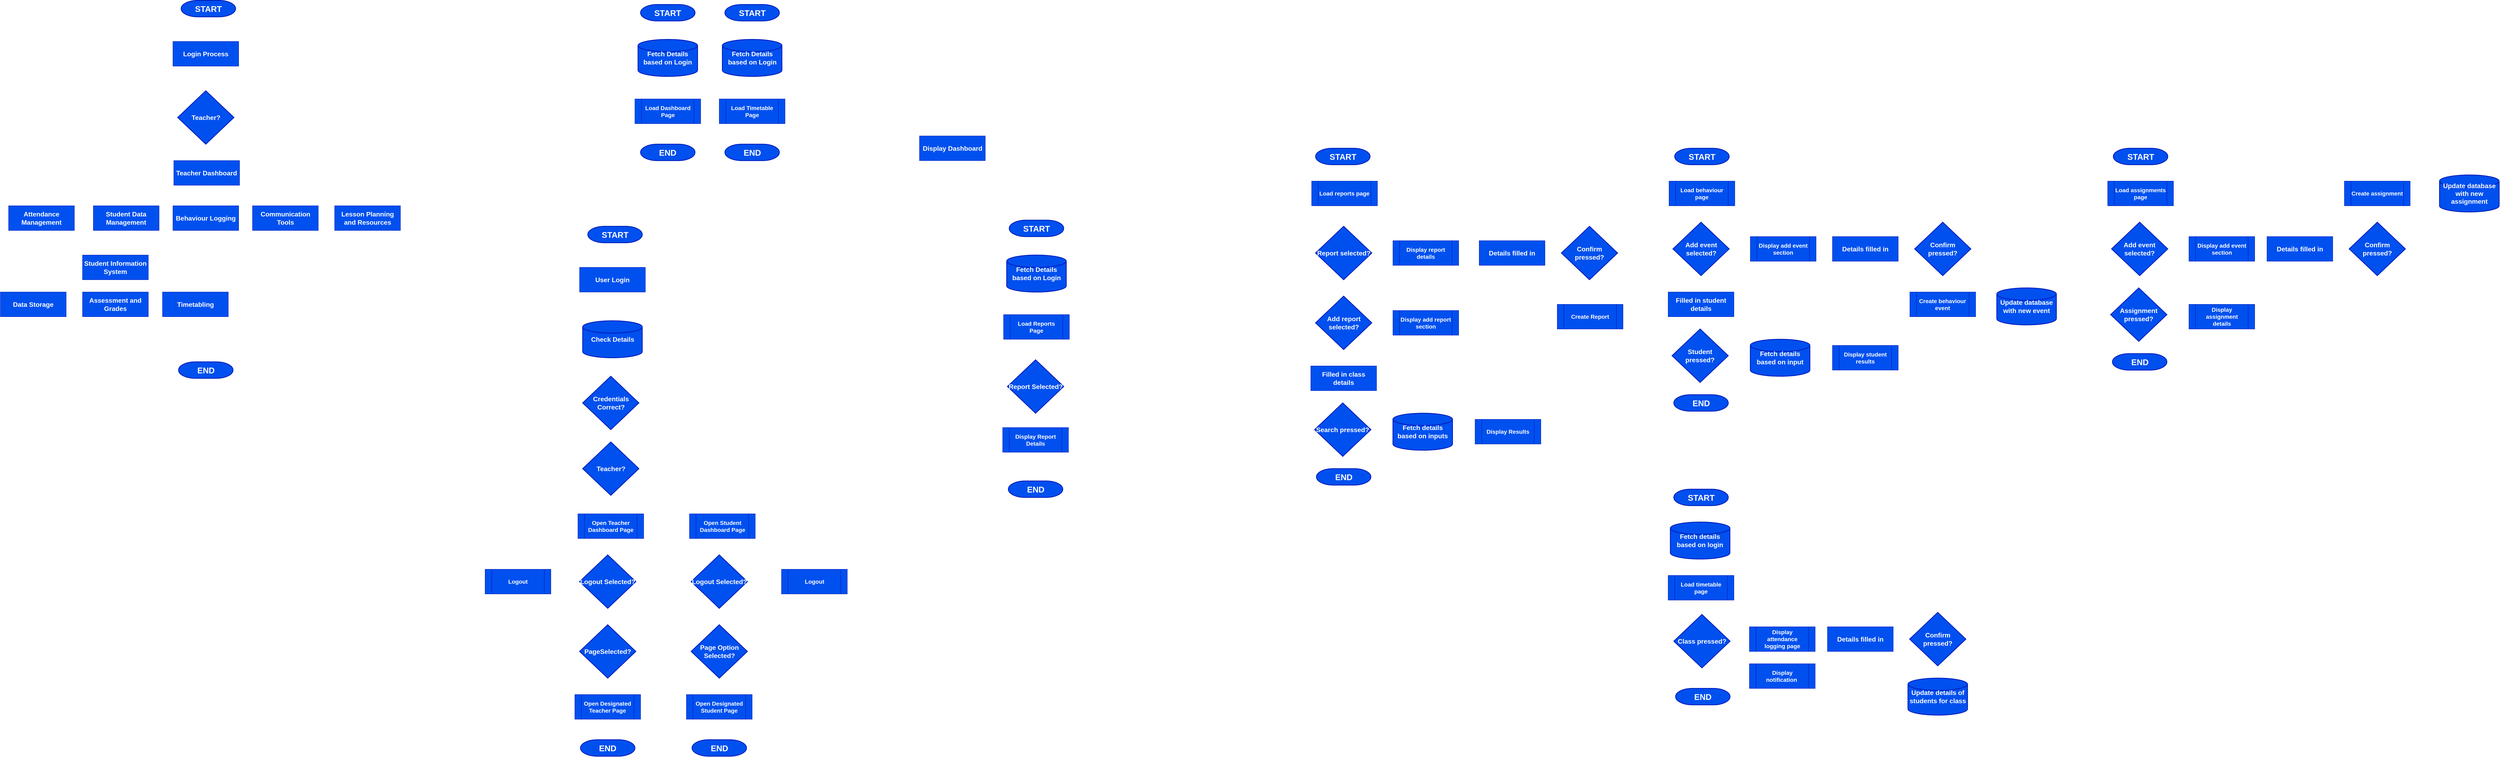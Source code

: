 <mxfile version="24.7.17">
  <diagram id="C5RBs43oDa-KdzZeNtuy" name="Page-1">
    <mxGraphModel dx="1235" dy="731" grid="1" gridSize="10" guides="1" tooltips="1" connect="1" arrows="1" fold="1" page="1" pageScale="1" pageWidth="20000" pageHeight="10000" math="0" shadow="0">
      <root>
        <mxCell id="WIyWlLk6GJQsqaUBKTNV-0" />
        <mxCell id="WIyWlLk6GJQsqaUBKTNV-1" parent="WIyWlLk6GJQsqaUBKTNV-0" />
        <mxCell id="wEkXQ4gLbD2AFTfThGzP-2" value="&lt;font style=&quot;font-size: 16px;&quot;&gt;&lt;b&gt;User Login&lt;/b&gt;&lt;/font&gt;" style="rounded=0;whiteSpace=wrap;html=1;fillColor=#0050ef;strokeColor=#001DBC;fontColor=#ffffff;" parent="WIyWlLk6GJQsqaUBKTNV-1" vertex="1">
          <mxGeometry x="4730" y="5550" width="160" height="60" as="geometry" />
        </mxCell>
        <mxCell id="wEkXQ4gLbD2AFTfThGzP-4" value="&lt;font style=&quot;font-size: 16px;&quot;&gt;&lt;b&gt;Check Details&lt;/b&gt;&lt;/font&gt;" style="strokeWidth=2;html=1;shape=mxgraph.flowchart.database;whiteSpace=wrap;fillColor=#0050ef;strokeColor=#001DBC;fontColor=#ffffff;" parent="WIyWlLk6GJQsqaUBKTNV-1" vertex="1">
          <mxGeometry x="4737.5" y="5680" width="145" height="90" as="geometry" />
        </mxCell>
        <mxCell id="wEkXQ4gLbD2AFTfThGzP-6" value="&lt;span style=&quot;font-size: 16px;&quot;&gt;&lt;b&gt;Display Dashboard&lt;/b&gt;&lt;/span&gt;" style="rounded=0;whiteSpace=wrap;html=1;fillColor=#0050ef;strokeColor=#001DBC;fontColor=#ffffff;" parent="WIyWlLk6GJQsqaUBKTNV-1" vertex="1">
          <mxGeometry x="5557.5" y="5230" width="160" height="60" as="geometry" />
        </mxCell>
        <mxCell id="wEkXQ4gLbD2AFTfThGzP-7" value="&lt;span style=&quot;font-size: 16px;&quot;&gt;&lt;b&gt;Attendance Management&lt;/b&gt;&lt;/span&gt;" style="rounded=0;whiteSpace=wrap;html=1;fillColor=#0050ef;strokeColor=#001DBC;fontColor=#ffffff;" parent="WIyWlLk6GJQsqaUBKTNV-1" vertex="1">
          <mxGeometry x="3340" y="5400" width="160" height="60" as="geometry" />
        </mxCell>
        <mxCell id="wEkXQ4gLbD2AFTfThGzP-8" value="&lt;span style=&quot;font-size: 16px;&quot;&gt;&lt;b&gt;Student Data Management&lt;/b&gt;&lt;/span&gt;" style="rounded=0;whiteSpace=wrap;html=1;fillColor=#0050ef;strokeColor=#001DBC;fontColor=#ffffff;" parent="WIyWlLk6GJQsqaUBKTNV-1" vertex="1">
          <mxGeometry x="3546.25" y="5400" width="160" height="60" as="geometry" />
        </mxCell>
        <mxCell id="wEkXQ4gLbD2AFTfThGzP-9" value="&lt;span style=&quot;font-size: 16px;&quot;&gt;&lt;b&gt;Behaviour Logging&lt;/b&gt;&lt;/span&gt;" style="rounded=0;whiteSpace=wrap;html=1;fillColor=#0050ef;strokeColor=#001DBC;fontColor=#ffffff;" parent="WIyWlLk6GJQsqaUBKTNV-1" vertex="1">
          <mxGeometry x="3740" y="5400" width="160" height="60" as="geometry" />
        </mxCell>
        <mxCell id="wEkXQ4gLbD2AFTfThGzP-10" value="&lt;span style=&quot;font-size: 16px;&quot;&gt;&lt;b&gt;Communication Tools&lt;/b&gt;&lt;/span&gt;" style="rounded=0;whiteSpace=wrap;html=1;fillColor=#0050ef;strokeColor=#001DBC;fontColor=#ffffff;" parent="WIyWlLk6GJQsqaUBKTNV-1" vertex="1">
          <mxGeometry x="3933.75" y="5400" width="160" height="60" as="geometry" />
        </mxCell>
        <mxCell id="wEkXQ4gLbD2AFTfThGzP-11" value="&lt;span style=&quot;font-size: 16px;&quot;&gt;&lt;b&gt;Lesson Planning and Resources&lt;/b&gt;&lt;/span&gt;" style="rounded=0;whiteSpace=wrap;html=1;fillColor=#0050ef;strokeColor=#001DBC;fontColor=#ffffff;" parent="WIyWlLk6GJQsqaUBKTNV-1" vertex="1">
          <mxGeometry x="4133.75" y="5400" width="160" height="60" as="geometry" />
        </mxCell>
        <mxCell id="wEkXQ4gLbD2AFTfThGzP-12" value="&lt;span style=&quot;font-size: 16px;&quot;&gt;&lt;b&gt;Student Information System&lt;/b&gt;&lt;/span&gt;" style="rounded=0;whiteSpace=wrap;html=1;fillColor=#0050ef;strokeColor=#001DBC;fontColor=#ffffff;" parent="WIyWlLk6GJQsqaUBKTNV-1" vertex="1">
          <mxGeometry x="3520" y="5520" width="160" height="60" as="geometry" />
        </mxCell>
        <mxCell id="wEkXQ4gLbD2AFTfThGzP-13" value="&lt;span style=&quot;font-size: 16px;&quot;&gt;&lt;b&gt;Data Storage&lt;/b&gt;&lt;/span&gt;" style="rounded=0;whiteSpace=wrap;html=1;fillColor=#0050ef;strokeColor=#001DBC;fontColor=#ffffff;" parent="WIyWlLk6GJQsqaUBKTNV-1" vertex="1">
          <mxGeometry x="3320" y="5610" width="160" height="60" as="geometry" />
        </mxCell>
        <mxCell id="wEkXQ4gLbD2AFTfThGzP-14" value="&lt;span style=&quot;font-size: 16px;&quot;&gt;&lt;b&gt;Assessment and Grades&lt;/b&gt;&lt;/span&gt;" style="rounded=0;whiteSpace=wrap;html=1;fillColor=#0050ef;strokeColor=#001DBC;fontColor=#ffffff;" parent="WIyWlLk6GJQsqaUBKTNV-1" vertex="1">
          <mxGeometry x="3520" y="5610" width="160" height="60" as="geometry" />
        </mxCell>
        <mxCell id="wEkXQ4gLbD2AFTfThGzP-15" value="&lt;span style=&quot;font-size: 16px;&quot;&gt;&lt;b&gt;Timetabling&lt;/b&gt;&lt;/span&gt;" style="rounded=0;whiteSpace=wrap;html=1;fillColor=#0050ef;strokeColor=#001DBC;fontColor=#ffffff;" parent="WIyWlLk6GJQsqaUBKTNV-1" vertex="1">
          <mxGeometry x="3714.68" y="5610" width="160" height="60" as="geometry" />
        </mxCell>
        <mxCell id="wEkXQ4gLbD2AFTfThGzP-18" value="&lt;span style=&quot;font-size: 20px;&quot;&gt;&lt;b&gt;START&lt;/b&gt;&lt;/span&gt;" style="strokeWidth=2;html=1;shape=mxgraph.flowchart.terminator;whiteSpace=wrap;fillColor=#0050ef;strokeColor=#001DBC;fontColor=#ffffff;" parent="WIyWlLk6GJQsqaUBKTNV-1" vertex="1">
          <mxGeometry x="4750" y="5450" width="132.5" height="40" as="geometry" />
        </mxCell>
        <mxCell id="wEkXQ4gLbD2AFTfThGzP-19" value="&lt;font style=&quot;font-size: 16px;&quot;&gt;&lt;b&gt;Credentials Correct?&lt;/b&gt;&lt;/font&gt;" style="strokeWidth=2;html=1;shape=mxgraph.flowchart.decision;whiteSpace=wrap;fillColor=#0050ef;strokeColor=#001DBC;fontColor=#ffffff;" parent="WIyWlLk6GJQsqaUBKTNV-1" vertex="1">
          <mxGeometry x="4737.5" y="5815" width="136.87" height="130" as="geometry" />
        </mxCell>
        <mxCell id="wEkXQ4gLbD2AFTfThGzP-22" value="&lt;font style=&quot;font-size: 14px;&quot;&gt;&lt;b&gt;Open Teacher Dashboard Page&lt;/b&gt;&lt;/font&gt;" style="shape=process;whiteSpace=wrap;html=1;backgroundOutline=1;fillColor=#0050ef;strokeColor=#001DBC;fontColor=#ffffff;" parent="WIyWlLk6GJQsqaUBKTNV-1" vertex="1">
          <mxGeometry x="4725.94" y="6150" width="160" height="60" as="geometry" />
        </mxCell>
        <mxCell id="wEkXQ4gLbD2AFTfThGzP-24" value="&lt;span style=&quot;font-size: 16px;&quot;&gt;&lt;b&gt;Logout Selected?&lt;/b&gt;&lt;/span&gt;" style="strokeWidth=2;html=1;shape=mxgraph.flowchart.decision;whiteSpace=wrap;fillColor=#0050ef;strokeColor=#001DBC;fontColor=#ffffff;" parent="WIyWlLk6GJQsqaUBKTNV-1" vertex="1">
          <mxGeometry x="4730" y="6250" width="136.87" height="130" as="geometry" />
        </mxCell>
        <mxCell id="wEkXQ4gLbD2AFTfThGzP-25" value="&lt;span style=&quot;font-size: 14px;&quot;&gt;&lt;b&gt;Logout&lt;/b&gt;&lt;/span&gt;" style="shape=process;whiteSpace=wrap;html=1;backgroundOutline=1;fillColor=#0050ef;strokeColor=#001DBC;fontColor=#ffffff;" parent="WIyWlLk6GJQsqaUBKTNV-1" vertex="1">
          <mxGeometry x="4500" y="6285" width="160" height="60" as="geometry" />
        </mxCell>
        <mxCell id="wEkXQ4gLbD2AFTfThGzP-28" value="&lt;span style=&quot;font-size: 16px;&quot;&gt;&lt;b&gt;PageSelected?&lt;/b&gt;&lt;/span&gt;" style="strokeWidth=2;html=1;shape=mxgraph.flowchart.decision;whiteSpace=wrap;fillColor=#0050ef;strokeColor=#001DBC;fontColor=#ffffff;" parent="WIyWlLk6GJQsqaUBKTNV-1" vertex="1">
          <mxGeometry x="4730" y="6420" width="136.87" height="130" as="geometry" />
        </mxCell>
        <mxCell id="wEkXQ4gLbD2AFTfThGzP-29" value="&lt;span style=&quot;font-size: 14px;&quot;&gt;&lt;b&gt;Open Designated Teacher Page&lt;/b&gt;&lt;/span&gt;" style="shape=process;whiteSpace=wrap;html=1;backgroundOutline=1;fillColor=#0050ef;strokeColor=#001DBC;fontColor=#ffffff;" parent="WIyWlLk6GJQsqaUBKTNV-1" vertex="1">
          <mxGeometry x="4718.43" y="6590" width="160" height="60" as="geometry" />
        </mxCell>
        <mxCell id="wEkXQ4gLbD2AFTfThGzP-30" value="&lt;span style=&quot;font-size: 20px;&quot;&gt;&lt;b&gt;END&lt;/b&gt;&lt;/span&gt;" style="strokeWidth=2;html=1;shape=mxgraph.flowchart.terminator;whiteSpace=wrap;fillColor=#0050ef;strokeColor=#001DBC;fontColor=#ffffff;" parent="WIyWlLk6GJQsqaUBKTNV-1" vertex="1">
          <mxGeometry x="4732.18" y="6700" width="132.5" height="40" as="geometry" />
        </mxCell>
        <mxCell id="wEkXQ4gLbD2AFTfThGzP-32" value="&lt;span style=&quot;font-size: 16px;&quot;&gt;&lt;b&gt;Fetch Details based on Login&lt;/b&gt;&lt;/span&gt;" style="strokeWidth=2;html=1;shape=mxgraph.flowchart.database;whiteSpace=wrap;fillColor=#0050ef;strokeColor=#001DBC;fontColor=#ffffff;" parent="WIyWlLk6GJQsqaUBKTNV-1" vertex="1">
          <mxGeometry x="4872.18" y="4995" width="145" height="90" as="geometry" />
        </mxCell>
        <mxCell id="wEkXQ4gLbD2AFTfThGzP-33" value="&lt;span style=&quot;font-size: 20px;&quot;&gt;&lt;b&gt;START&lt;/b&gt;&lt;/span&gt;" style="strokeWidth=2;html=1;shape=mxgraph.flowchart.terminator;whiteSpace=wrap;fillColor=#0050ef;strokeColor=#001DBC;fontColor=#ffffff;" parent="WIyWlLk6GJQsqaUBKTNV-1" vertex="1">
          <mxGeometry x="4878.43" y="4910" width="132.5" height="40" as="geometry" />
        </mxCell>
        <mxCell id="wEkXQ4gLbD2AFTfThGzP-34" value="&lt;span style=&quot;font-size: 16px;&quot;&gt;Report selected?&lt;/span&gt;" style="strokeWidth=2;html=1;shape=mxgraph.flowchart.decision;whiteSpace=wrap;fillColor=#0050ef;strokeColor=#001DBC;fontColor=#ffffff;fontStyle=1" parent="WIyWlLk6GJQsqaUBKTNV-1" vertex="1">
          <mxGeometry x="6521.57" y="5450" width="136.87" height="130" as="geometry" />
        </mxCell>
        <mxCell id="wEkXQ4gLbD2AFTfThGzP-40" value="&lt;span style=&quot;font-size: 20px;&quot;&gt;&lt;b&gt;END&lt;/b&gt;&lt;/span&gt;" style="strokeWidth=2;html=1;shape=mxgraph.flowchart.terminator;whiteSpace=wrap;fillColor=#0050ef;strokeColor=#001DBC;fontColor=#ffffff;" parent="WIyWlLk6GJQsqaUBKTNV-1" vertex="1">
          <mxGeometry x="4878.43" y="5250" width="132.5" height="40" as="geometry" />
        </mxCell>
        <mxCell id="wEkXQ4gLbD2AFTfThGzP-41" value="&lt;span style=&quot;font-size: 16px;&quot;&gt;&lt;b&gt;Teacher?&lt;/b&gt;&lt;/span&gt;" style="strokeWidth=2;html=1;shape=mxgraph.flowchart.decision;whiteSpace=wrap;fillColor=#0050ef;strokeColor=#001DBC;fontColor=#ffffff;" parent="WIyWlLk6GJQsqaUBKTNV-1" vertex="1">
          <mxGeometry x="4737.5" y="5975" width="136.87" height="130" as="geometry" />
        </mxCell>
        <mxCell id="wEkXQ4gLbD2AFTfThGzP-42" value="&lt;font style=&quot;font-size: 14px;&quot;&gt;&lt;b&gt;Open Student Dashboard Page&lt;/b&gt;&lt;/font&gt;" style="shape=process;whiteSpace=wrap;html=1;backgroundOutline=1;fillColor=#0050ef;strokeColor=#001DBC;fontColor=#ffffff;" parent="WIyWlLk6GJQsqaUBKTNV-1" vertex="1">
          <mxGeometry x="4997.51" y="6150" width="160" height="60" as="geometry" />
        </mxCell>
        <mxCell id="wEkXQ4gLbD2AFTfThGzP-43" value="&lt;span style=&quot;font-size: 16px;&quot;&gt;&lt;b&gt;Logout Selected?&lt;/b&gt;&lt;/span&gt;" style="strokeWidth=2;html=1;shape=mxgraph.flowchart.decision;whiteSpace=wrap;fillColor=#0050ef;strokeColor=#001DBC;fontColor=#ffffff;" parent="WIyWlLk6GJQsqaUBKTNV-1" vertex="1">
          <mxGeometry x="5001.57" y="6250" width="136.87" height="130" as="geometry" />
        </mxCell>
        <mxCell id="wEkXQ4gLbD2AFTfThGzP-44" value="&lt;span style=&quot;font-size: 14px;&quot;&gt;&lt;b&gt;Logout&lt;/b&gt;&lt;/span&gt;" style="shape=process;whiteSpace=wrap;html=1;backgroundOutline=1;fillColor=#0050ef;strokeColor=#001DBC;fontColor=#ffffff;" parent="WIyWlLk6GJQsqaUBKTNV-1" vertex="1">
          <mxGeometry x="5221.57" y="6285" width="160" height="60" as="geometry" />
        </mxCell>
        <mxCell id="wEkXQ4gLbD2AFTfThGzP-45" value="&lt;span style=&quot;font-size: 16px;&quot;&gt;&lt;b&gt;Page Option Selected?&lt;/b&gt;&lt;/span&gt;" style="strokeWidth=2;html=1;shape=mxgraph.flowchart.decision;whiteSpace=wrap;fillColor=#0050ef;strokeColor=#001DBC;fontColor=#ffffff;" parent="WIyWlLk6GJQsqaUBKTNV-1" vertex="1">
          <mxGeometry x="5001.57" y="6420" width="136.87" height="130" as="geometry" />
        </mxCell>
        <mxCell id="wEkXQ4gLbD2AFTfThGzP-46" value="&lt;span style=&quot;font-size: 14px;&quot;&gt;&lt;b&gt;Open Designated Student Page&lt;/b&gt;&lt;/span&gt;" style="shape=process;whiteSpace=wrap;html=1;backgroundOutline=1;fillColor=#0050ef;strokeColor=#001DBC;fontColor=#ffffff;" parent="WIyWlLk6GJQsqaUBKTNV-1" vertex="1">
          <mxGeometry x="4990.0" y="6590" width="160" height="60" as="geometry" />
        </mxCell>
        <mxCell id="wEkXQ4gLbD2AFTfThGzP-47" value="&lt;span style=&quot;font-size: 20px;&quot;&gt;&lt;b&gt;END&lt;/b&gt;&lt;/span&gt;" style="strokeWidth=2;html=1;shape=mxgraph.flowchart.terminator;whiteSpace=wrap;fillColor=#0050ef;strokeColor=#001DBC;fontColor=#ffffff;" parent="WIyWlLk6GJQsqaUBKTNV-1" vertex="1">
          <mxGeometry x="5003.75" y="6700" width="132.5" height="40" as="geometry" />
        </mxCell>
        <mxCell id="wEkXQ4gLbD2AFTfThGzP-48" value="&lt;font style=&quot;font-size: 14px;&quot;&gt;&lt;b&gt;Load Dashboard Page&lt;/b&gt;&lt;/font&gt;" style="shape=process;whiteSpace=wrap;html=1;backgroundOutline=1;fillColor=#0050ef;strokeColor=#001DBC;fontColor=#ffffff;" parent="WIyWlLk6GJQsqaUBKTNV-1" vertex="1">
          <mxGeometry x="4864.68" y="5140" width="160" height="60" as="geometry" />
        </mxCell>
        <mxCell id="wEkXQ4gLbD2AFTfThGzP-50" value="&lt;span style=&quot;font-size: 16px;&quot;&gt;&lt;b&gt;Fetch Details based on Login&lt;/b&gt;&lt;/span&gt;" style="strokeWidth=2;html=1;shape=mxgraph.flowchart.database;whiteSpace=wrap;fillColor=#0050ef;strokeColor=#001DBC;fontColor=#ffffff;" parent="WIyWlLk6GJQsqaUBKTNV-1" vertex="1">
          <mxGeometry x="5077.5" y="4995" width="145" height="90" as="geometry" />
        </mxCell>
        <mxCell id="wEkXQ4gLbD2AFTfThGzP-51" value="&lt;span style=&quot;font-size: 20px;&quot;&gt;&lt;b&gt;START&lt;/b&gt;&lt;/span&gt;" style="strokeWidth=2;html=1;shape=mxgraph.flowchart.terminator;whiteSpace=wrap;fillColor=#0050ef;strokeColor=#001DBC;fontColor=#ffffff;" parent="WIyWlLk6GJQsqaUBKTNV-1" vertex="1">
          <mxGeometry x="5083.75" y="4910" width="132.5" height="40" as="geometry" />
        </mxCell>
        <mxCell id="wEkXQ4gLbD2AFTfThGzP-52" value="&lt;span style=&quot;font-size: 20px;&quot;&gt;&lt;b&gt;END&lt;/b&gt;&lt;/span&gt;" style="strokeWidth=2;html=1;shape=mxgraph.flowchart.terminator;whiteSpace=wrap;fillColor=#0050ef;strokeColor=#001DBC;fontColor=#ffffff;" parent="WIyWlLk6GJQsqaUBKTNV-1" vertex="1">
          <mxGeometry x="5083.75" y="5250" width="132.5" height="40" as="geometry" />
        </mxCell>
        <mxCell id="wEkXQ4gLbD2AFTfThGzP-53" value="&lt;font style=&quot;font-size: 14px;&quot;&gt;&lt;b&gt;Load Timetable Page&lt;/b&gt;&lt;/font&gt;" style="shape=process;whiteSpace=wrap;html=1;backgroundOutline=1;fillColor=#0050ef;strokeColor=#001DBC;fontColor=#ffffff;" parent="WIyWlLk6GJQsqaUBKTNV-1" vertex="1">
          <mxGeometry x="5070" y="5140" width="160" height="60" as="geometry" />
        </mxCell>
        <mxCell id="wEkXQ4gLbD2AFTfThGzP-55" value="&lt;span style=&quot;font-size: 20px;&quot;&gt;&lt;span&gt;START&lt;/span&gt;&lt;/span&gt;" style="strokeWidth=2;html=1;shape=mxgraph.flowchart.terminator;whiteSpace=wrap;fillColor=#0050ef;strokeColor=#001DBC;fontColor=#ffffff;fontStyle=1" parent="WIyWlLk6GJQsqaUBKTNV-1" vertex="1">
          <mxGeometry x="6521.75" y="5260" width="132.5" height="40" as="geometry" />
        </mxCell>
        <mxCell id="wEkXQ4gLbD2AFTfThGzP-56" value="&lt;span style=&quot;font-size: 20px;&quot;&gt;&lt;span&gt;END&lt;/span&gt;&lt;/span&gt;" style="strokeWidth=2;html=1;shape=mxgraph.flowchart.terminator;whiteSpace=wrap;fillColor=#0050ef;strokeColor=#001DBC;fontColor=#ffffff;fontStyle=1" parent="WIyWlLk6GJQsqaUBKTNV-1" vertex="1">
          <mxGeometry x="6523.75" y="6040" width="132.5" height="40" as="geometry" />
        </mxCell>
        <mxCell id="wEkXQ4gLbD2AFTfThGzP-57" value="&lt;span style=&quot;font-size: 14px;&quot;&gt;Load reports page&lt;/span&gt;" style="shape=process;whiteSpace=wrap;html=1;backgroundOutline=1;fillColor=#0050ef;strokeColor=#001DBC;fontColor=#ffffff;fontStyle=1" parent="WIyWlLk6GJQsqaUBKTNV-1" vertex="1">
          <mxGeometry x="6512.19" y="5340" width="160" height="60" as="geometry" />
        </mxCell>
        <mxCell id="wEkXQ4gLbD2AFTfThGzP-58" value="&lt;span style=&quot;font-size: 14px;&quot;&gt;Display report details&lt;/span&gt;" style="shape=process;whiteSpace=wrap;html=1;backgroundOutline=1;fillColor=#0050ef;strokeColor=#001DBC;fontColor=#ffffff;fontStyle=1" parent="WIyWlLk6GJQsqaUBKTNV-1" vertex="1">
          <mxGeometry x="6710" y="5485" width="160" height="60" as="geometry" />
        </mxCell>
        <mxCell id="wEkXQ4gLbD2AFTfThGzP-59" value="&lt;span style=&quot;font-size: 16px;&quot;&gt;&lt;b&gt;Report Selected?&lt;/b&gt;&lt;/span&gt;" style="strokeWidth=2;html=1;shape=mxgraph.flowchart.decision;whiteSpace=wrap;fillColor=#0050ef;strokeColor=#001DBC;fontColor=#ffffff;" parent="WIyWlLk6GJQsqaUBKTNV-1" vertex="1">
          <mxGeometry x="5771.57" y="5775" width="136.87" height="130" as="geometry" />
        </mxCell>
        <mxCell id="wEkXQ4gLbD2AFTfThGzP-60" value="&lt;span style=&quot;font-size: 16px;&quot;&gt;&lt;b&gt;Fetch Details based on Login&lt;/b&gt;&lt;/span&gt;" style="strokeWidth=2;html=1;shape=mxgraph.flowchart.database;whiteSpace=wrap;fillColor=#0050ef;strokeColor=#001DBC;fontColor=#ffffff;" parent="WIyWlLk6GJQsqaUBKTNV-1" vertex="1">
          <mxGeometry x="5769.69" y="5520" width="145" height="90" as="geometry" />
        </mxCell>
        <mxCell id="wEkXQ4gLbD2AFTfThGzP-61" value="&lt;span style=&quot;font-size: 20px;&quot;&gt;&lt;b&gt;START&lt;/b&gt;&lt;/span&gt;" style="strokeWidth=2;html=1;shape=mxgraph.flowchart.terminator;whiteSpace=wrap;fillColor=#0050ef;strokeColor=#001DBC;fontColor=#ffffff;" parent="WIyWlLk6GJQsqaUBKTNV-1" vertex="1">
          <mxGeometry x="5775.94" y="5435" width="132.5" height="40" as="geometry" />
        </mxCell>
        <mxCell id="wEkXQ4gLbD2AFTfThGzP-62" value="&lt;span style=&quot;font-size: 20px;&quot;&gt;&lt;b&gt;END&lt;/b&gt;&lt;/span&gt;" style="strokeWidth=2;html=1;shape=mxgraph.flowchart.terminator;whiteSpace=wrap;fillColor=#0050ef;strokeColor=#001DBC;fontColor=#ffffff;" parent="WIyWlLk6GJQsqaUBKTNV-1" vertex="1">
          <mxGeometry x="5773.75" y="6070" width="132.5" height="40" as="geometry" />
        </mxCell>
        <mxCell id="wEkXQ4gLbD2AFTfThGzP-63" value="&lt;font style=&quot;font-size: 14px;&quot;&gt;&lt;b&gt;Load Reports Page&lt;/b&gt;&lt;/font&gt;" style="shape=process;whiteSpace=wrap;html=1;backgroundOutline=1;fillColor=#0050ef;strokeColor=#001DBC;fontColor=#ffffff;" parent="WIyWlLk6GJQsqaUBKTNV-1" vertex="1">
          <mxGeometry x="5762.19" y="5665" width="160" height="60" as="geometry" />
        </mxCell>
        <mxCell id="wEkXQ4gLbD2AFTfThGzP-64" value="&lt;span style=&quot;font-size: 14px;&quot;&gt;&lt;b&gt;Display Report Details&lt;/b&gt;&lt;/span&gt;" style="shape=process;whiteSpace=wrap;html=1;backgroundOutline=1;fillColor=#0050ef;strokeColor=#001DBC;fontColor=#ffffff;" parent="WIyWlLk6GJQsqaUBKTNV-1" vertex="1">
          <mxGeometry x="5760" y="5940" width="160" height="60" as="geometry" />
        </mxCell>
        <mxCell id="wEkXQ4gLbD2AFTfThGzP-78" value="&lt;span style=&quot;font-size: 16px;&quot;&gt;Add report selected?&lt;/span&gt;" style="strokeWidth=2;html=1;shape=mxgraph.flowchart.decision;whiteSpace=wrap;fillColor=#0050ef;strokeColor=#001DBC;fontColor=#ffffff;fontStyle=1" parent="WIyWlLk6GJQsqaUBKTNV-1" vertex="1">
          <mxGeometry x="6521.57" y="5620" width="136.87" height="130" as="geometry" />
        </mxCell>
        <mxCell id="wEkXQ4gLbD2AFTfThGzP-79" value="&lt;span style=&quot;font-size: 14px;&quot;&gt;Display add report section&lt;/span&gt;" style="shape=process;whiteSpace=wrap;html=1;backgroundOutline=1;fillColor=#0050ef;strokeColor=#001DBC;fontColor=#ffffff;fontStyle=1" parent="WIyWlLk6GJQsqaUBKTNV-1" vertex="1">
          <mxGeometry x="6710" y="5655" width="160" height="60" as="geometry" />
        </mxCell>
        <mxCell id="wEkXQ4gLbD2AFTfThGzP-81" value="&lt;span style=&quot;font-size: 16px;&quot;&gt;Filled in class details&lt;/span&gt;" style="rounded=0;whiteSpace=wrap;html=1;fillColor=#0050ef;strokeColor=#001DBC;fontColor=#ffffff;fontStyle=1" parent="WIyWlLk6GJQsqaUBKTNV-1" vertex="1">
          <mxGeometry x="6510" y="5790" width="160" height="60" as="geometry" />
        </mxCell>
        <mxCell id="wEkXQ4gLbD2AFTfThGzP-82" value="&lt;span style=&quot;font-size: 16px;&quot;&gt;&lt;span&gt;Search pressed?&lt;/span&gt;&lt;/span&gt;" style="strokeWidth=2;html=1;shape=mxgraph.flowchart.decision;whiteSpace=wrap;fillColor=#0050ef;strokeColor=#001DBC;fontColor=#ffffff;fontStyle=1" parent="WIyWlLk6GJQsqaUBKTNV-1" vertex="1">
          <mxGeometry x="6519.38" y="5880" width="136.87" height="130" as="geometry" />
        </mxCell>
        <mxCell id="wEkXQ4gLbD2AFTfThGzP-83" value="&lt;span style=&quot;font-size: 14px;&quot;&gt;&lt;span&gt;Display Results&lt;/span&gt;&lt;/span&gt;" style="shape=process;whiteSpace=wrap;html=1;backgroundOutline=1;fillColor=#0050ef;strokeColor=#001DBC;fontColor=#ffffff;fontStyle=1" parent="WIyWlLk6GJQsqaUBKTNV-1" vertex="1">
          <mxGeometry x="6910" y="5920" width="160" height="60" as="geometry" />
        </mxCell>
        <mxCell id="wEkXQ4gLbD2AFTfThGzP-84" value="&lt;span style=&quot;font-size: 16px;&quot;&gt;&lt;span&gt;Fetch details based on inputs&lt;/span&gt;&lt;/span&gt;" style="strokeWidth=2;html=1;shape=mxgraph.flowchart.database;whiteSpace=wrap;fillColor=#0050ef;strokeColor=#001DBC;fontColor=#ffffff;fontStyle=1" parent="WIyWlLk6GJQsqaUBKTNV-1" vertex="1">
          <mxGeometry x="6710" y="5905" width="145" height="90" as="geometry" />
        </mxCell>
        <mxCell id="wEkXQ4gLbD2AFTfThGzP-100" value="&lt;span style=&quot;font-size: 20px;&quot;&gt;&lt;span&gt;START&lt;/span&gt;&lt;/span&gt;" style="strokeWidth=2;html=1;shape=mxgraph.flowchart.terminator;whiteSpace=wrap;fillColor=#0050ef;strokeColor=#001DBC;fontColor=#ffffff;fontStyle=1" parent="WIyWlLk6GJQsqaUBKTNV-1" vertex="1">
          <mxGeometry x="7395.94" y="5260" width="132.5" height="40" as="geometry" />
        </mxCell>
        <mxCell id="wEkXQ4gLbD2AFTfThGzP-101" value="&lt;span style=&quot;font-size: 20px;&quot;&gt;&lt;span&gt;END&lt;/span&gt;&lt;/span&gt;" style="strokeWidth=2;html=1;shape=mxgraph.flowchart.terminator;whiteSpace=wrap;fillColor=#0050ef;strokeColor=#001DBC;fontColor=#ffffff;fontStyle=1" parent="WIyWlLk6GJQsqaUBKTNV-1" vertex="1">
          <mxGeometry x="7393.75" y="5860" width="132.5" height="40" as="geometry" />
        </mxCell>
        <mxCell id="wEkXQ4gLbD2AFTfThGzP-102" value="&lt;span style=&quot;font-size: 14px;&quot;&gt;Load behaviour page&lt;/span&gt;" style="shape=process;whiteSpace=wrap;html=1;backgroundOutline=1;fillColor=#0050ef;strokeColor=#001DBC;fontColor=#ffffff;fontStyle=1" parent="WIyWlLk6GJQsqaUBKTNV-1" vertex="1">
          <mxGeometry x="7382.19" y="5340" width="160" height="60" as="geometry" />
        </mxCell>
        <mxCell id="wEkXQ4gLbD2AFTfThGzP-104" value="&lt;span style=&quot;font-size: 16px;&quot;&gt;Add event selected?&lt;/span&gt;" style="strokeWidth=2;html=1;shape=mxgraph.flowchart.decision;whiteSpace=wrap;fillColor=#0050ef;strokeColor=#001DBC;fontColor=#ffffff;fontStyle=1" parent="WIyWlLk6GJQsqaUBKTNV-1" vertex="1">
          <mxGeometry x="7391.57" y="5440" width="136.87" height="130" as="geometry" />
        </mxCell>
        <mxCell id="wEkXQ4gLbD2AFTfThGzP-105" value="&lt;span style=&quot;font-size: 14px;&quot;&gt;Display add event section&lt;/span&gt;" style="shape=process;whiteSpace=wrap;html=1;backgroundOutline=1;fillColor=#0050ef;strokeColor=#001DBC;fontColor=#ffffff;fontStyle=1" parent="WIyWlLk6GJQsqaUBKTNV-1" vertex="1">
          <mxGeometry x="7580" y="5475" width="160" height="60" as="geometry" />
        </mxCell>
        <mxCell id="wEkXQ4gLbD2AFTfThGzP-106" value="&lt;span style=&quot;font-size: 16px;&quot;&gt;Filled in student details&lt;/span&gt;" style="rounded=0;whiteSpace=wrap;html=1;fillColor=#0050ef;strokeColor=#001DBC;fontColor=#ffffff;fontStyle=1" parent="WIyWlLk6GJQsqaUBKTNV-1" vertex="1">
          <mxGeometry x="7380" y="5610" width="160" height="60" as="geometry" />
        </mxCell>
        <mxCell id="wEkXQ4gLbD2AFTfThGzP-107" value="&lt;span style=&quot;font-size: 16px;&quot;&gt;Student pressed?&lt;/span&gt;" style="strokeWidth=2;html=1;shape=mxgraph.flowchart.decision;whiteSpace=wrap;fillColor=#0050ef;strokeColor=#001DBC;fontColor=#ffffff;fontStyle=1" parent="WIyWlLk6GJQsqaUBKTNV-1" vertex="1">
          <mxGeometry x="7389.38" y="5700" width="136.87" height="130" as="geometry" />
        </mxCell>
        <mxCell id="wEkXQ4gLbD2AFTfThGzP-108" value="&lt;span style=&quot;font-size: 14px;&quot;&gt;Display student results&lt;/span&gt;" style="shape=process;whiteSpace=wrap;html=1;backgroundOutline=1;fillColor=#0050ef;strokeColor=#001DBC;fontColor=#ffffff;fontStyle=1" parent="WIyWlLk6GJQsqaUBKTNV-1" vertex="1">
          <mxGeometry x="7780" y="5740" width="160" height="60" as="geometry" />
        </mxCell>
        <mxCell id="wEkXQ4gLbD2AFTfThGzP-109" value="&lt;span style=&quot;font-size: 16px;&quot;&gt;Fetch details based on input&lt;/span&gt;" style="strokeWidth=2;html=1;shape=mxgraph.flowchart.database;whiteSpace=wrap;fillColor=#0050ef;strokeColor=#001DBC;fontColor=#ffffff;fontStyle=1" parent="WIyWlLk6GJQsqaUBKTNV-1" vertex="1">
          <mxGeometry x="7580" y="5725" width="145" height="90" as="geometry" />
        </mxCell>
        <mxCell id="wEkXQ4gLbD2AFTfThGzP-111" value="&lt;span style=&quot;font-size: 20px;&quot;&gt;&lt;span&gt;START&lt;/span&gt;&lt;/span&gt;" style="strokeWidth=2;html=1;shape=mxgraph.flowchart.terminator;whiteSpace=wrap;fillColor=#0050ef;strokeColor=#001DBC;fontColor=#ffffff;fontStyle=1" parent="WIyWlLk6GJQsqaUBKTNV-1" vertex="1">
          <mxGeometry x="8463.75" y="5260" width="132.5" height="40" as="geometry" />
        </mxCell>
        <mxCell id="wEkXQ4gLbD2AFTfThGzP-112" value="&lt;span style=&quot;font-size: 20px;&quot;&gt;&lt;span&gt;END&lt;/span&gt;&lt;/span&gt;" style="strokeWidth=2;html=1;shape=mxgraph.flowchart.terminator;whiteSpace=wrap;fillColor=#0050ef;strokeColor=#001DBC;fontColor=#ffffff;fontStyle=1" parent="WIyWlLk6GJQsqaUBKTNV-1" vertex="1">
          <mxGeometry x="8461.56" y="5760" width="132.5" height="40" as="geometry" />
        </mxCell>
        <mxCell id="wEkXQ4gLbD2AFTfThGzP-113" value="&lt;span style=&quot;font-size: 14px;&quot;&gt;Load assignments page&lt;/span&gt;" style="shape=process;whiteSpace=wrap;html=1;backgroundOutline=1;fillColor=#0050ef;strokeColor=#001DBC;fontColor=#ffffff;fontStyle=1" parent="WIyWlLk6GJQsqaUBKTNV-1" vertex="1">
          <mxGeometry x="8450" y="5340" width="160" height="60" as="geometry" />
        </mxCell>
        <mxCell id="wEkXQ4gLbD2AFTfThGzP-114" value="&lt;span style=&quot;font-size: 16px;&quot;&gt;Add event selected?&lt;/span&gt;" style="strokeWidth=2;html=1;shape=mxgraph.flowchart.decision;whiteSpace=wrap;fillColor=#0050ef;strokeColor=#001DBC;fontColor=#ffffff;fontStyle=1" parent="WIyWlLk6GJQsqaUBKTNV-1" vertex="1">
          <mxGeometry x="8459.38" y="5440" width="136.87" height="130" as="geometry" />
        </mxCell>
        <mxCell id="wEkXQ4gLbD2AFTfThGzP-115" value="&lt;span style=&quot;font-size: 14px;&quot;&gt;&lt;span&gt;Display add event section&lt;/span&gt;&lt;/span&gt;" style="shape=process;whiteSpace=wrap;html=1;backgroundOutline=1;fillColor=#0050ef;strokeColor=#001DBC;fontColor=#ffffff;fontStyle=1" parent="WIyWlLk6GJQsqaUBKTNV-1" vertex="1">
          <mxGeometry x="8647.81" y="5475" width="160" height="60" as="geometry" />
        </mxCell>
        <mxCell id="wEkXQ4gLbD2AFTfThGzP-117" value="&lt;span style=&quot;font-size: 16px;&quot;&gt;Assignment pressed?&lt;/span&gt;" style="strokeWidth=2;html=1;shape=mxgraph.flowchart.decision;whiteSpace=wrap;fillColor=#0050ef;strokeColor=#001DBC;fontColor=#ffffff;fontStyle=1" parent="WIyWlLk6GJQsqaUBKTNV-1" vertex="1">
          <mxGeometry x="8457.19" y="5600" width="136.87" height="130" as="geometry" />
        </mxCell>
        <mxCell id="wEkXQ4gLbD2AFTfThGzP-118" value="&lt;span style=&quot;font-size: 14px;&quot;&gt;&lt;span&gt;Display assignment details&lt;/span&gt;&lt;/span&gt;" style="shape=process;whiteSpace=wrap;html=1;backgroundOutline=1;fillColor=#0050ef;strokeColor=#001DBC;fontColor=#ffffff;fontStyle=1" parent="WIyWlLk6GJQsqaUBKTNV-1" vertex="1">
          <mxGeometry x="8647.81" y="5640" width="160" height="60" as="geometry" />
        </mxCell>
        <mxCell id="wEkXQ4gLbD2AFTfThGzP-120" value="&lt;span style=&quot;font-size: 16px;&quot;&gt;&lt;span&gt;Details f&lt;/span&gt;&lt;/span&gt;&lt;span style=&quot;font-size: 16px; background-color: initial;&quot;&gt;illed in&lt;/span&gt;" style="rounded=0;whiteSpace=wrap;html=1;fillColor=#0050ef;strokeColor=#001DBC;fontColor=#ffffff;fontStyle=1" parent="WIyWlLk6GJQsqaUBKTNV-1" vertex="1">
          <mxGeometry x="6920" y="5485" width="160" height="60" as="geometry" />
        </mxCell>
        <mxCell id="wEkXQ4gLbD2AFTfThGzP-121" value="&lt;span style=&quot;font-size: 16px;&quot;&gt;Confirm pressed?&lt;br&gt;&lt;/span&gt;" style="strokeWidth=2;html=1;shape=mxgraph.flowchart.decision;whiteSpace=wrap;fillColor=#0050ef;strokeColor=#001DBC;fontColor=#ffffff;fontStyle=1" parent="WIyWlLk6GJQsqaUBKTNV-1" vertex="1">
          <mxGeometry x="7120.0" y="5450" width="136.87" height="130" as="geometry" />
        </mxCell>
        <mxCell id="wEkXQ4gLbD2AFTfThGzP-122" value="&lt;span style=&quot;font-size: 14px;&quot;&gt;&lt;span&gt;Create Report&lt;/span&gt;&lt;/span&gt;" style="shape=process;whiteSpace=wrap;html=1;backgroundOutline=1;fillColor=#0050ef;strokeColor=#001DBC;fontColor=#ffffff;fontStyle=1" parent="WIyWlLk6GJQsqaUBKTNV-1" vertex="1">
          <mxGeometry x="7110" y="5640" width="160" height="60" as="geometry" />
        </mxCell>
        <mxCell id="wEkXQ4gLbD2AFTfThGzP-126" value="&lt;span style=&quot;font-size: 16px;&quot;&gt;&lt;span&gt;Details f&lt;/span&gt;&lt;/span&gt;&lt;span style=&quot;font-size: 16px; background-color: initial;&quot;&gt;illed in&lt;/span&gt;" style="rounded=0;whiteSpace=wrap;html=1;fillColor=#0050ef;strokeColor=#001DBC;fontColor=#ffffff;fontStyle=1" parent="WIyWlLk6GJQsqaUBKTNV-1" vertex="1">
          <mxGeometry x="7780" y="5475" width="160" height="60" as="geometry" />
        </mxCell>
        <mxCell id="wEkXQ4gLbD2AFTfThGzP-127" value="&lt;span style=&quot;font-size: 16px;&quot;&gt;Confirm pressed?&lt;/span&gt;" style="strokeWidth=2;html=1;shape=mxgraph.flowchart.decision;whiteSpace=wrap;fillColor=#0050ef;strokeColor=#001DBC;fontColor=#ffffff;fontStyle=1" parent="WIyWlLk6GJQsqaUBKTNV-1" vertex="1">
          <mxGeometry x="7980.0" y="5440" width="136.87" height="130" as="geometry" />
        </mxCell>
        <mxCell id="wEkXQ4gLbD2AFTfThGzP-128" value="&lt;span style=&quot;font-size: 14px;&quot;&gt;Create behaviour event&lt;/span&gt;" style="shape=process;whiteSpace=wrap;html=1;backgroundOutline=1;fillColor=#0050ef;strokeColor=#001DBC;fontColor=#ffffff;fontStyle=1" parent="WIyWlLk6GJQsqaUBKTNV-1" vertex="1">
          <mxGeometry x="7968.43" y="5610" width="160" height="60" as="geometry" />
        </mxCell>
        <mxCell id="wEkXQ4gLbD2AFTfThGzP-129" value="&lt;span style=&quot;font-size: 16px;&quot;&gt;&lt;span&gt;Details f&lt;/span&gt;&lt;/span&gt;&lt;span style=&quot;font-size: 16px; background-color: initial;&quot;&gt;illed in&lt;/span&gt;" style="rounded=0;whiteSpace=wrap;html=1;fillColor=#0050ef;strokeColor=#001DBC;fontColor=#ffffff;fontStyle=1" parent="WIyWlLk6GJQsqaUBKTNV-1" vertex="1">
          <mxGeometry x="8837.81" y="5475" width="160" height="60" as="geometry" />
        </mxCell>
        <mxCell id="wEkXQ4gLbD2AFTfThGzP-130" value="&lt;span style=&quot;font-size: 16px;&quot;&gt;&lt;span&gt;Confirm pressed?&lt;/span&gt;&lt;/span&gt;" style="strokeWidth=2;html=1;shape=mxgraph.flowchart.decision;whiteSpace=wrap;fillColor=#0050ef;strokeColor=#001DBC;fontColor=#ffffff;fontStyle=1" parent="WIyWlLk6GJQsqaUBKTNV-1" vertex="1">
          <mxGeometry x="9037.81" y="5440" width="136.87" height="130" as="geometry" />
        </mxCell>
        <mxCell id="wEkXQ4gLbD2AFTfThGzP-131" value="&lt;span style=&quot;font-size: 14px;&quot;&gt;&lt;span&gt;Create assignment&lt;/span&gt;&lt;/span&gt;" style="shape=process;whiteSpace=wrap;html=1;backgroundOutline=1;fillColor=#0050ef;strokeColor=#001DBC;fontColor=#ffffff;fontStyle=1" parent="WIyWlLk6GJQsqaUBKTNV-1" vertex="1">
          <mxGeometry x="9026.24" y="5340" width="160" height="60" as="geometry" />
        </mxCell>
        <mxCell id="wEkXQ4gLbD2AFTfThGzP-132" value="&lt;span style=&quot;font-size: 20px;&quot;&gt;&lt;span&gt;START&lt;/span&gt;&lt;/span&gt;" style="strokeWidth=2;html=1;shape=mxgraph.flowchart.terminator;whiteSpace=wrap;fillColor=#0050ef;strokeColor=#001DBC;fontColor=#ffffff;fontStyle=1" parent="WIyWlLk6GJQsqaUBKTNV-1" vertex="1">
          <mxGeometry x="7393.75" y="6090" width="132.5" height="40" as="geometry" />
        </mxCell>
        <mxCell id="wEkXQ4gLbD2AFTfThGzP-134" value="&lt;font style=&quot;font-size: 14px;&quot;&gt;&lt;span&gt;Load timetable page&lt;/span&gt;&lt;/font&gt;" style="shape=process;whiteSpace=wrap;html=1;backgroundOutline=1;fillColor=#0050ef;strokeColor=#001DBC;fontColor=#ffffff;fontStyle=1" parent="WIyWlLk6GJQsqaUBKTNV-1" vertex="1">
          <mxGeometry x="7380" y="6300" width="160" height="60" as="geometry" />
        </mxCell>
        <mxCell id="wEkXQ4gLbD2AFTfThGzP-136" value="&lt;span style=&quot;font-size: 14px;&quot;&gt;&lt;span&gt;Display attendance logging page&lt;/span&gt;&lt;/span&gt;" style="shape=process;whiteSpace=wrap;html=1;backgroundOutline=1;fillColor=#0050ef;strokeColor=#001DBC;fontColor=#ffffff;fontStyle=1" parent="WIyWlLk6GJQsqaUBKTNV-1" vertex="1">
          <mxGeometry x="7577.81" y="6425" width="160" height="60" as="geometry" />
        </mxCell>
        <mxCell id="wEkXQ4gLbD2AFTfThGzP-137" value="&lt;span style=&quot;font-size: 16px;&quot;&gt;&lt;span&gt;Class pressed?&lt;/span&gt;&lt;/span&gt;" style="strokeWidth=2;html=1;shape=mxgraph.flowchart.decision;whiteSpace=wrap;fillColor=#0050ef;strokeColor=#001DBC;fontColor=#ffffff;fontStyle=1" parent="WIyWlLk6GJQsqaUBKTNV-1" vertex="1">
          <mxGeometry x="7393.76" y="6395" width="136.87" height="130" as="geometry" />
        </mxCell>
        <mxCell id="wEkXQ4gLbD2AFTfThGzP-139" value="&lt;span style=&quot;font-size: 16px;&quot;&gt;&lt;span&gt;Details f&lt;/span&gt;&lt;/span&gt;&lt;span style=&quot;font-size: 16px; background-color: initial;&quot;&gt;illed in&lt;/span&gt;" style="rounded=0;whiteSpace=wrap;html=1;fillColor=#0050ef;strokeColor=#001DBC;fontColor=#ffffff;fontStyle=1" parent="WIyWlLk6GJQsqaUBKTNV-1" vertex="1">
          <mxGeometry x="7767.81" y="6425" width="160" height="60" as="geometry" />
        </mxCell>
        <mxCell id="wEkXQ4gLbD2AFTfThGzP-140" value="&lt;span style=&quot;font-size: 16px;&quot;&gt;&lt;span&gt;Confirm pressed?&lt;/span&gt;&lt;/span&gt;" style="strokeWidth=2;html=1;shape=mxgraph.flowchart.decision;whiteSpace=wrap;fillColor=#0050ef;strokeColor=#001DBC;fontColor=#ffffff;fontStyle=1" parent="WIyWlLk6GJQsqaUBKTNV-1" vertex="1">
          <mxGeometry x="7967.81" y="6390" width="136.87" height="130" as="geometry" />
        </mxCell>
        <mxCell id="wEkXQ4gLbD2AFTfThGzP-142" value="&lt;span style=&quot;font-size: 16px;&quot;&gt;&lt;span&gt;Fetch details based on login&lt;/span&gt;&lt;/span&gt;" style="strokeWidth=2;html=1;shape=mxgraph.flowchart.database;whiteSpace=wrap;fillColor=#0050ef;strokeColor=#001DBC;fontColor=#ffffff;fontStyle=1" parent="WIyWlLk6GJQsqaUBKTNV-1" vertex="1">
          <mxGeometry x="7385.31" y="6170" width="145" height="90" as="geometry" />
        </mxCell>
        <mxCell id="wEkXQ4gLbD2AFTfThGzP-143" value="&lt;span style=&quot;font-size: 16px;&quot;&gt;&lt;span&gt;Update details of students for class&lt;/span&gt;&lt;/span&gt;" style="strokeWidth=2;html=1;shape=mxgraph.flowchart.database;whiteSpace=wrap;fillColor=#0050ef;strokeColor=#001DBC;fontColor=#ffffff;fontStyle=1" parent="WIyWlLk6GJQsqaUBKTNV-1" vertex="1">
          <mxGeometry x="7963.74" y="6550" width="145" height="90" as="geometry" />
        </mxCell>
        <mxCell id="wEkXQ4gLbD2AFTfThGzP-144" value="&lt;span style=&quot;font-size: 20px;&quot;&gt;&lt;span&gt;END&lt;/span&gt;&lt;/span&gt;" style="strokeWidth=2;html=1;shape=mxgraph.flowchart.terminator;whiteSpace=wrap;fillColor=#0050ef;strokeColor=#001DBC;fontColor=#ffffff;fontStyle=1" parent="WIyWlLk6GJQsqaUBKTNV-1" vertex="1">
          <mxGeometry x="7398.13" y="6575" width="132.5" height="40" as="geometry" />
        </mxCell>
        <mxCell id="wEkXQ4gLbD2AFTfThGzP-145" value="&lt;span style=&quot;font-size: 16px;&quot;&gt;&lt;b&gt;Login Process&lt;/b&gt;&lt;/span&gt;" style="rounded=0;whiteSpace=wrap;html=1;fillColor=#0050ef;strokeColor=#001DBC;fontColor=#ffffff;" parent="WIyWlLk6GJQsqaUBKTNV-1" vertex="1">
          <mxGeometry x="3740" y="5000" width="160" height="60" as="geometry" />
        </mxCell>
        <mxCell id="wEkXQ4gLbD2AFTfThGzP-147" value="&lt;span style=&quot;font-size: 20px;&quot;&gt;&lt;b&gt;START&lt;/b&gt;&lt;/span&gt;" style="strokeWidth=2;html=1;shape=mxgraph.flowchart.terminator;whiteSpace=wrap;fillColor=#0050ef;strokeColor=#001DBC;fontColor=#ffffff;" parent="WIyWlLk6GJQsqaUBKTNV-1" vertex="1">
          <mxGeometry x="3760" y="4900" width="132.5" height="40" as="geometry" />
        </mxCell>
        <mxCell id="wEkXQ4gLbD2AFTfThGzP-154" value="&lt;span style=&quot;font-size: 20px;&quot;&gt;&lt;b&gt;END&lt;/b&gt;&lt;/span&gt;" style="strokeWidth=2;html=1;shape=mxgraph.flowchart.terminator;whiteSpace=wrap;fillColor=#0050ef;strokeColor=#001DBC;fontColor=#ffffff;" parent="WIyWlLk6GJQsqaUBKTNV-1" vertex="1">
          <mxGeometry x="3753.75" y="5780" width="132.5" height="40" as="geometry" />
        </mxCell>
        <mxCell id="wEkXQ4gLbD2AFTfThGzP-155" value="&lt;span style=&quot;font-size: 16px;&quot;&gt;&lt;b&gt;Teacher?&lt;/b&gt;&lt;/span&gt;" style="strokeWidth=2;html=1;shape=mxgraph.flowchart.decision;whiteSpace=wrap;fillColor=#0050ef;strokeColor=#001DBC;fontColor=#ffffff;" parent="WIyWlLk6GJQsqaUBKTNV-1" vertex="1">
          <mxGeometry x="3751.57" y="5120" width="136.87" height="130" as="geometry" />
        </mxCell>
        <mxCell id="wEkXQ4gLbD2AFTfThGzP-164" value="&lt;span style=&quot;font-size: 16px;&quot;&gt;&lt;b&gt;Teacher Dashboard&lt;/b&gt;&lt;/span&gt;" style="rounded=0;whiteSpace=wrap;html=1;fillColor=#0050ef;strokeColor=#001DBC;fontColor=#ffffff;" parent="WIyWlLk6GJQsqaUBKTNV-1" vertex="1">
          <mxGeometry x="3742.18" y="5290" width="160" height="60" as="geometry" />
        </mxCell>
        <mxCell id="D6iLve76mAZ_QSS6N3xH-0" value="&lt;span style=&quot;font-size: 16px;&quot;&gt;&lt;span&gt;Update database with new assignment&lt;/span&gt;&lt;/span&gt;" style="strokeWidth=2;html=1;shape=mxgraph.flowchart.database;whiteSpace=wrap;fillColor=#0050ef;strokeColor=#001DBC;fontColor=#ffffff;fontStyle=1" vertex="1" parent="WIyWlLk6GJQsqaUBKTNV-1">
          <mxGeometry x="9257.81" y="5325" width="145" height="90" as="geometry" />
        </mxCell>
        <mxCell id="D6iLve76mAZ_QSS6N3xH-1" value="&lt;span style=&quot;font-size: 16px;&quot;&gt;&lt;span&gt;Update database with new event&lt;/span&gt;&lt;/span&gt;" style="strokeWidth=2;html=1;shape=mxgraph.flowchart.database;whiteSpace=wrap;fillColor=#0050ef;strokeColor=#001DBC;fontColor=#ffffff;fontStyle=1" vertex="1" parent="WIyWlLk6GJQsqaUBKTNV-1">
          <mxGeometry x="8180" y="5600" width="145" height="90" as="geometry" />
        </mxCell>
        <mxCell id="D6iLve76mAZ_QSS6N3xH-2" value="&lt;span style=&quot;font-size: 14px;&quot;&gt;Display notification&amp;nbsp;&lt;/span&gt;" style="shape=process;whiteSpace=wrap;html=1;backgroundOutline=1;fillColor=#0050ef;strokeColor=#001DBC;fontColor=#ffffff;fontStyle=1" vertex="1" parent="WIyWlLk6GJQsqaUBKTNV-1">
          <mxGeometry x="7577.81" y="6515" width="160" height="60" as="geometry" />
        </mxCell>
      </root>
    </mxGraphModel>
  </diagram>
</mxfile>
